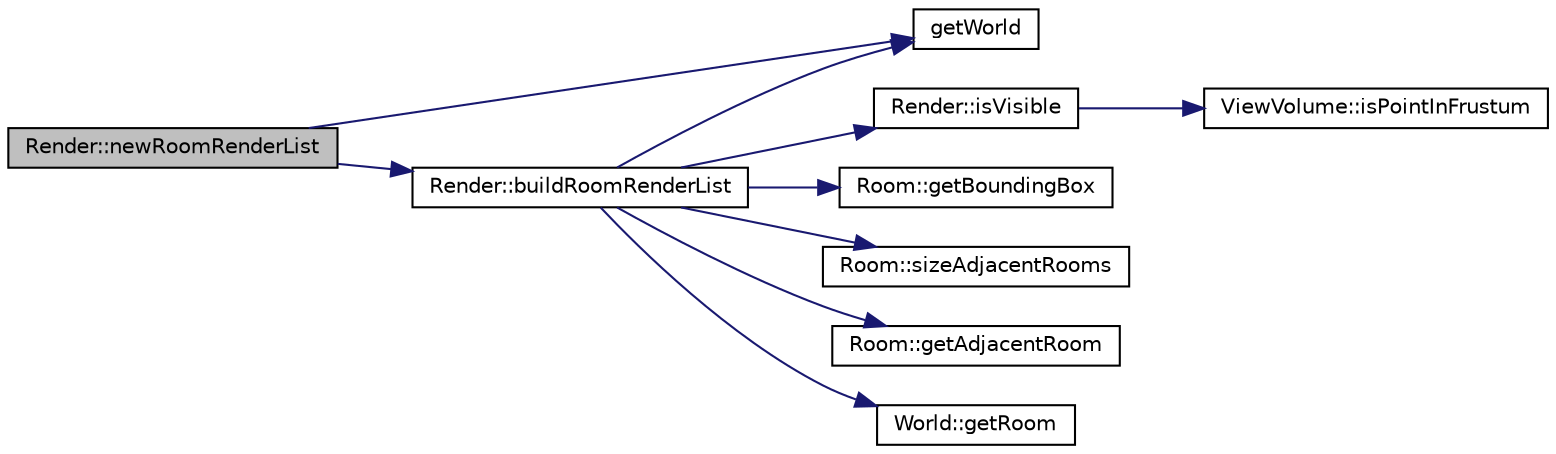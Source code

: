 digraph "Render::newRoomRenderList"
{
 // INTERACTIVE_SVG=YES
  edge [fontname="Helvetica",fontsize="10",labelfontname="Helvetica",labelfontsize="10"];
  node [fontname="Helvetica",fontsize="10",shape=record];
  rankdir="LR";
  Node1 [label="Render::newRoomRenderList",height=0.2,width=0.4,color="black", fillcolor="grey75", style="filled" fontcolor="black"];
  Node1 -> Node2 [color="midnightblue",fontsize="10",style="solid",fontname="Helvetica"];
  Node2 [label="getWorld",height=0.2,width=0.4,color="black", fillcolor="white", style="filled",URL="$_world_8h.html#abea1a794341f4259c16d914064e97528"];
  Node1 -> Node3 [color="midnightblue",fontsize="10",style="solid",fontname="Helvetica"];
  Node3 [label="Render::buildRoomRenderList",height=0.2,width=0.4,color="black", fillcolor="white", style="filled",URL="$class_render.html#a71c747e5c30ec1ea6b6481f0a4d34c63",tooltip="Build a visible room list starting from room and only considers its linked rooms and their linked roo..."];
  Node3 -> Node4 [color="midnightblue",fontsize="10",style="solid",fontname="Helvetica"];
  Node4 [label="Render::isVisible",height=0.2,width=0.4,color="black", fillcolor="white", style="filled",URL="$class_render.html#a919ec5d8670e0436091d05c44f876f15",tooltip="Check if a point is in the View Volume. "];
  Node4 -> Node5 [color="midnightblue",fontsize="10",style="solid",fontname="Helvetica"];
  Node5 [label="ViewVolume::isPointInFrustum",height=0.2,width=0.4,color="black", fillcolor="white", style="filled",URL="$class_view_volume.html#af523bf639489dcd9de3be4ab4f2d73e6",tooltip="Check if point is in view volume. "];
  Node3 -> Node6 [color="midnightblue",fontsize="10",style="solid",fontname="Helvetica"];
  Node6 [label="Room::getBoundingBox",height=0.2,width=0.4,color="black", fillcolor="white", style="filled",URL="$class_room.html#ac1c6867f61652323fd5dbca735e9ef6d"];
  Node3 -> Node7 [color="midnightblue",fontsize="10",style="solid",fontname="Helvetica"];
  Node7 [label="Room::sizeAdjacentRooms",height=0.2,width=0.4,color="black", fillcolor="white", style="filled",URL="$class_room.html#aa615341ff8e92ff8b72e71185a136c04"];
  Node3 -> Node8 [color="midnightblue",fontsize="10",style="solid",fontname="Helvetica"];
  Node8 [label="Room::getAdjacentRoom",height=0.2,width=0.4,color="black", fillcolor="white", style="filled",URL="$class_room.html#a200ec17eca6cd4aca16b93efa8af6281"];
  Node3 -> Node2 [color="midnightblue",fontsize="10",style="solid",fontname="Helvetica"];
  Node3 -> Node9 [color="midnightblue",fontsize="10",style="solid",fontname="Helvetica"];
  Node9 [label="World::getRoom",height=0.2,width=0.4,color="black", fillcolor="white", style="filled",URL="$class_world.html#a38da421cfbc390bd2d5bdb82cfaf8b02"];
}
